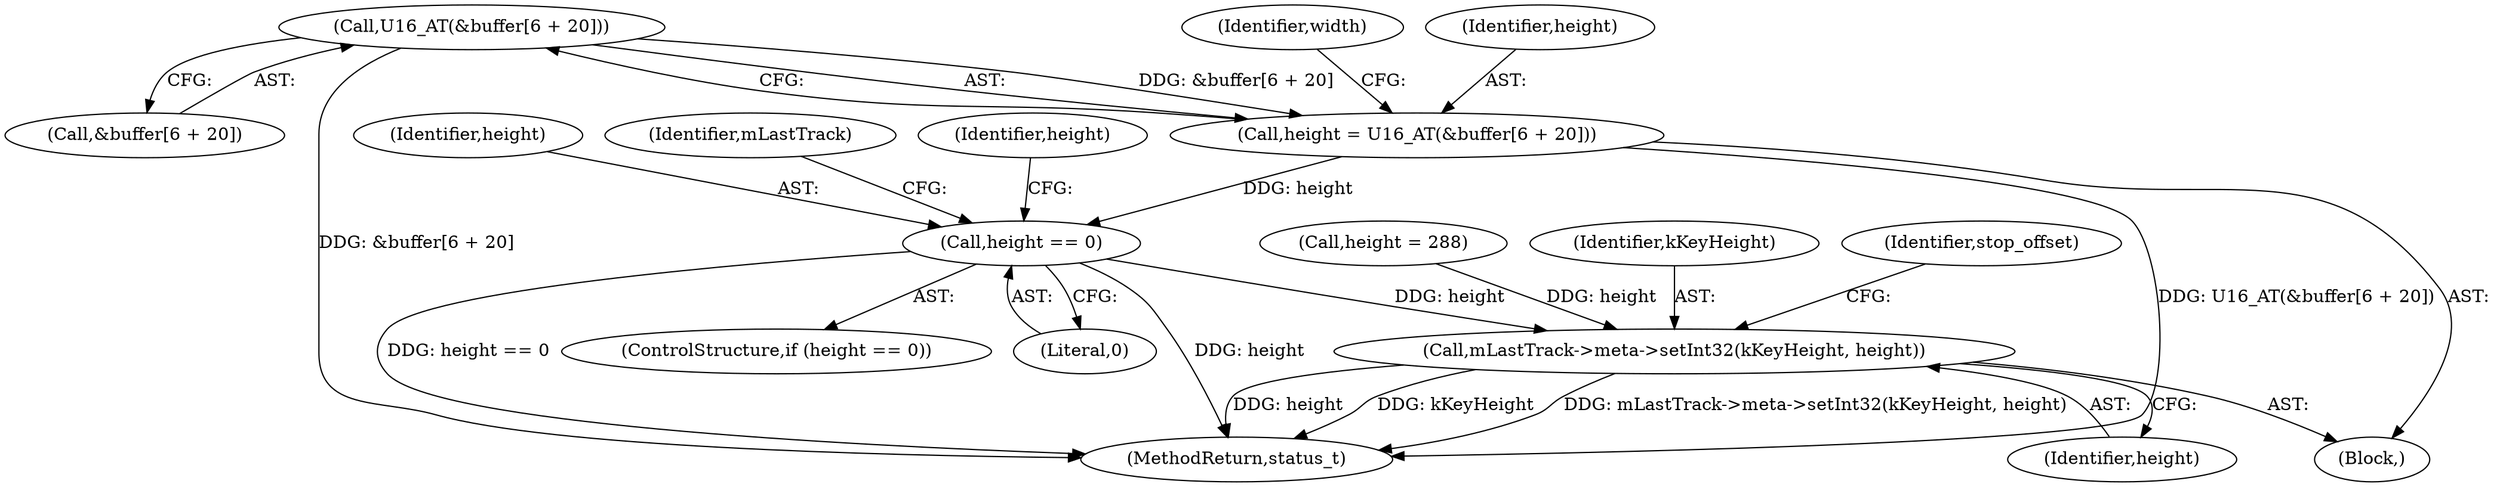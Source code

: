 digraph "0_Android_8a3a2f6ea7defe1a81bb32b3c9f3537f84749b9d@array" {
"1002059" [label="(Call,U16_AT(&buffer[6 + 20]))"];
"1002057" [label="(Call,height = U16_AT(&buffer[6 + 20]))"];
"1002074" [label="(Call,height == 0)"];
"1002102" [label="(Call,mLastTrack->meta->setInt32(kKeyHeight, height))"];
"1002078" [label="(Identifier,height)"];
"1002073" [label="(ControlStructure,if (height == 0))"];
"1002068" [label="(Identifier,width)"];
"1002057" [label="(Call,height = U16_AT(&buffer[6 + 20]))"];
"1002102" [label="(Call,mLastTrack->meta->setInt32(kKeyHeight, height))"];
"1002075" [label="(Identifier,height)"];
"1002082" [label="(Identifier,mLastTrack)"];
"1002074" [label="(Call,height == 0)"];
"1002104" [label="(Identifier,height)"];
"1002077" [label="(Call,height = 288)"];
"1002060" [label="(Call,&buffer[6 + 20])"];
"1002059" [label="(Call,U16_AT(&buffer[6 + 20]))"];
"1002103" [label="(Identifier,kKeyHeight)"];
"1002012" [label="(Block,)"];
"1002107" [label="(Identifier,stop_offset)"];
"1002058" [label="(Identifier,height)"];
"1002076" [label="(Literal,0)"];
"1003903" [label="(MethodReturn,status_t)"];
"1002059" -> "1002057"  [label="AST: "];
"1002059" -> "1002060"  [label="CFG: "];
"1002060" -> "1002059"  [label="AST: "];
"1002057" -> "1002059"  [label="CFG: "];
"1002059" -> "1003903"  [label="DDG: &buffer[6 + 20]"];
"1002059" -> "1002057"  [label="DDG: &buffer[6 + 20]"];
"1002057" -> "1002012"  [label="AST: "];
"1002058" -> "1002057"  [label="AST: "];
"1002068" -> "1002057"  [label="CFG: "];
"1002057" -> "1003903"  [label="DDG: U16_AT(&buffer[6 + 20])"];
"1002057" -> "1002074"  [label="DDG: height"];
"1002074" -> "1002073"  [label="AST: "];
"1002074" -> "1002076"  [label="CFG: "];
"1002075" -> "1002074"  [label="AST: "];
"1002076" -> "1002074"  [label="AST: "];
"1002078" -> "1002074"  [label="CFG: "];
"1002082" -> "1002074"  [label="CFG: "];
"1002074" -> "1003903"  [label="DDG: height == 0"];
"1002074" -> "1003903"  [label="DDG: height"];
"1002074" -> "1002102"  [label="DDG: height"];
"1002102" -> "1002012"  [label="AST: "];
"1002102" -> "1002104"  [label="CFG: "];
"1002103" -> "1002102"  [label="AST: "];
"1002104" -> "1002102"  [label="AST: "];
"1002107" -> "1002102"  [label="CFG: "];
"1002102" -> "1003903"  [label="DDG: kKeyHeight"];
"1002102" -> "1003903"  [label="DDG: mLastTrack->meta->setInt32(kKeyHeight, height)"];
"1002102" -> "1003903"  [label="DDG: height"];
"1002077" -> "1002102"  [label="DDG: height"];
}
